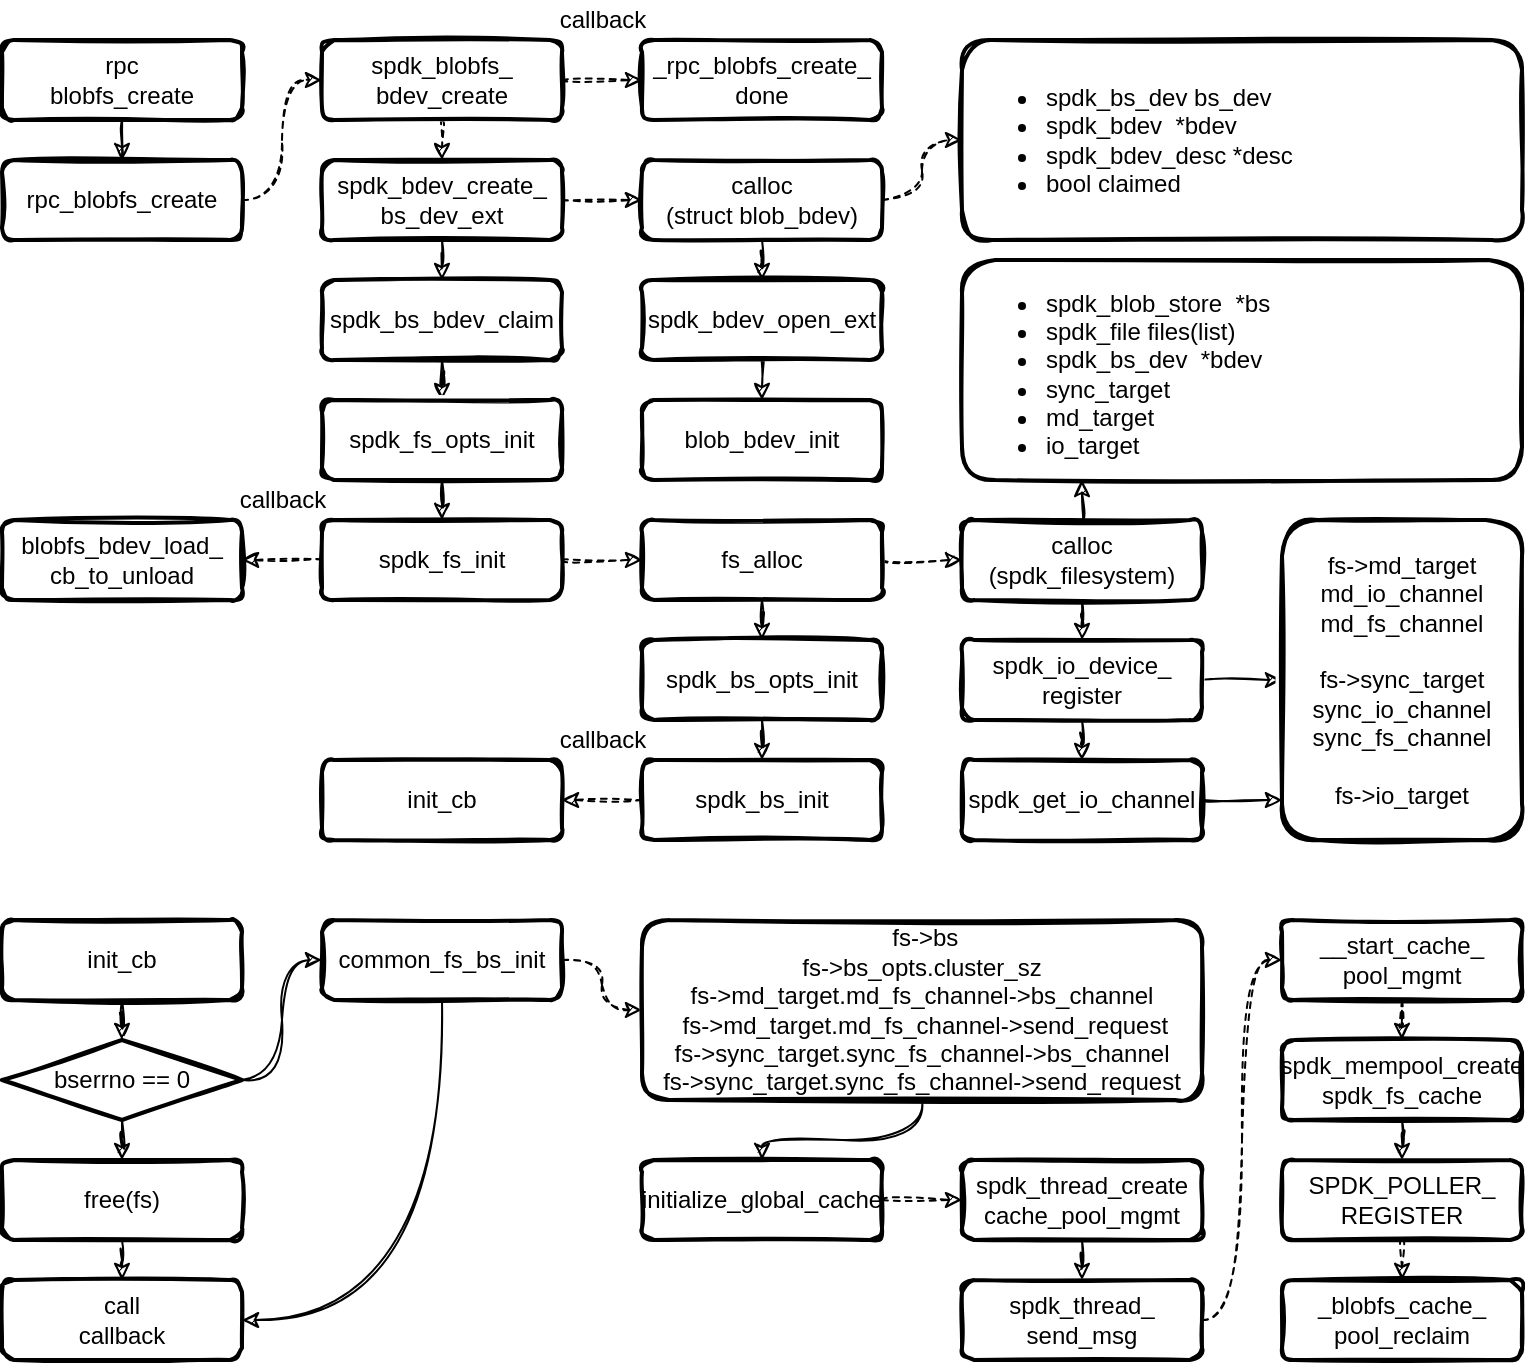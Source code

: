<mxfile version="14.8.5" type="github" pages="2">
  <diagram id="WHQ_RBcpOM1Yk_y1ZLSz" name="blobfs_create">
    <mxGraphModel dx="981" dy="637" grid="1" gridSize="10" guides="1" tooltips="1" connect="1" arrows="1" fold="1" page="1" pageScale="1" pageWidth="827" pageHeight="1169" math="0" shadow="0">
      <root>
        <mxCell id="0" />
        <mxCell id="1" parent="0" />
        <mxCell id="EF4rXDULYMqn-kAos5Xa-50" value="" style="rounded=1;whiteSpace=wrap;html=1;strokeWidth=2;fillWeight=1;hachureGap=4;hachureAngle=45;sketch=1;fillColor=#FFFFFF;" vertex="1" parent="1">
          <mxGeometry x="520" y="150" width="280" height="110" as="geometry" />
        </mxCell>
        <mxCell id="EF4rXDULYMqn-kAos5Xa-29" value="" style="rounded=1;whiteSpace=wrap;html=1;strokeWidth=2;fillWeight=1;hachureGap=4;hachureAngle=45;sketch=1;fillColor=#FFFFFF;" vertex="1" parent="1">
          <mxGeometry x="520" y="40" width="280" height="100" as="geometry" />
        </mxCell>
        <mxCell id="EF4rXDULYMqn-kAos5Xa-3" style="edgeStyle=orthogonalEdgeStyle;rounded=0;orthogonalLoop=1;jettySize=auto;html=1;entryX=0.5;entryY=0;entryDx=0;entryDy=0;sketch=1;" edge="1" parent="1" source="EF4rXDULYMqn-kAos5Xa-1" target="EF4rXDULYMqn-kAos5Xa-2">
          <mxGeometry relative="1" as="geometry" />
        </mxCell>
        <mxCell id="EF4rXDULYMqn-kAos5Xa-1" value="rpc&lt;br&gt;blobfs_create" style="rounded=1;whiteSpace=wrap;html=1;strokeWidth=2;fillWeight=1;hachureGap=4;hachureAngle=45;sketch=1;fillColor=#FFFFFF;" vertex="1" parent="1">
          <mxGeometry x="40" y="40" width="120" height="40" as="geometry" />
        </mxCell>
        <mxCell id="EF4rXDULYMqn-kAos5Xa-5" style="edgeStyle=orthogonalEdgeStyle;rounded=0;sketch=1;orthogonalLoop=1;jettySize=auto;html=1;entryX=0;entryY=0.5;entryDx=0;entryDy=0;curved=1;dashed=1;" edge="1" parent="1" source="EF4rXDULYMqn-kAos5Xa-2" target="EF4rXDULYMqn-kAos5Xa-4">
          <mxGeometry relative="1" as="geometry" />
        </mxCell>
        <mxCell id="EF4rXDULYMqn-kAos5Xa-2" value="rpc_blobfs_create" style="rounded=1;whiteSpace=wrap;html=1;strokeWidth=2;fillWeight=1;hachureGap=4;hachureAngle=45;sketch=1;fillColor=#FFFFFF;" vertex="1" parent="1">
          <mxGeometry x="40" y="100" width="120" height="40" as="geometry" />
        </mxCell>
        <mxCell id="EF4rXDULYMqn-kAos5Xa-7" style="edgeStyle=orthogonalEdgeStyle;curved=1;rounded=0;sketch=1;orthogonalLoop=1;jettySize=auto;html=1;entryX=0;entryY=0.5;entryDx=0;entryDy=0;dashed=1;" edge="1" parent="1" source="EF4rXDULYMqn-kAos5Xa-4" target="EF4rXDULYMqn-kAos5Xa-6">
          <mxGeometry relative="1" as="geometry" />
        </mxCell>
        <mxCell id="EF4rXDULYMqn-kAos5Xa-10" style="edgeStyle=orthogonalEdgeStyle;curved=1;rounded=0;sketch=1;orthogonalLoop=1;jettySize=auto;html=1;entryX=0.5;entryY=0;entryDx=0;entryDy=0;dashed=1;" edge="1" parent="1" source="EF4rXDULYMqn-kAos5Xa-4">
          <mxGeometry relative="1" as="geometry">
            <mxPoint x="260" y="100" as="targetPoint" />
          </mxGeometry>
        </mxCell>
        <mxCell id="EF4rXDULYMqn-kAos5Xa-4" value="spdk_blobfs_&lt;br&gt;bdev_create" style="rounded=1;whiteSpace=wrap;html=1;strokeWidth=2;fillWeight=1;hachureGap=4;hachureAngle=45;sketch=1;fillColor=#FFFFFF;" vertex="1" parent="1">
          <mxGeometry x="200" y="40" width="120" height="40" as="geometry" />
        </mxCell>
        <mxCell id="EF4rXDULYMqn-kAos5Xa-6" value="_rpc_blobfs_create_&lt;br&gt;done" style="rounded=1;whiteSpace=wrap;html=1;strokeWidth=2;fillWeight=1;hachureGap=4;hachureAngle=45;sketch=1;fillColor=#FFFFFF;" vertex="1" parent="1">
          <mxGeometry x="360" y="40" width="120" height="40" as="geometry" />
        </mxCell>
        <mxCell id="EF4rXDULYMqn-kAos5Xa-8" value="callback" style="text;html=1;align=center;verticalAlign=middle;resizable=0;points=[];autosize=1;strokeColor=none;" vertex="1" parent="1">
          <mxGeometry x="310" y="20" width="60" height="20" as="geometry" />
        </mxCell>
        <mxCell id="EF4rXDULYMqn-kAos5Xa-16" style="edgeStyle=orthogonalEdgeStyle;curved=1;rounded=0;sketch=1;orthogonalLoop=1;jettySize=auto;html=1;entryX=0.5;entryY=0;entryDx=0;entryDy=0;" edge="1" parent="1" source="EF4rXDULYMqn-kAos5Xa-11" target="EF4rXDULYMqn-kAos5Xa-13">
          <mxGeometry relative="1" as="geometry" />
        </mxCell>
        <mxCell id="EF4rXDULYMqn-kAos5Xa-23" style="edgeStyle=orthogonalEdgeStyle;curved=1;rounded=0;sketch=1;orthogonalLoop=1;jettySize=auto;html=1;entryX=0;entryY=0.5;entryDx=0;entryDy=0;dashed=1;" edge="1" parent="1" source="EF4rXDULYMqn-kAos5Xa-11" target="EF4rXDULYMqn-kAos5Xa-22">
          <mxGeometry relative="1" as="geometry" />
        </mxCell>
        <mxCell id="EF4rXDULYMqn-kAos5Xa-11" value="spdk_bdev_create_&lt;br&gt;bs_dev_ext" style="rounded=1;whiteSpace=wrap;html=1;strokeWidth=2;fillWeight=1;hachureGap=4;hachureAngle=45;sketch=1;fillColor=#FFFFFF;" vertex="1" parent="1">
          <mxGeometry x="200" y="100" width="120" height="40" as="geometry" />
        </mxCell>
        <mxCell id="EF4rXDULYMqn-kAos5Xa-17" style="edgeStyle=orthogonalEdgeStyle;curved=1;rounded=0;sketch=1;orthogonalLoop=1;jettySize=auto;html=1;entryX=0.5;entryY=0;entryDx=0;entryDy=0;" edge="1" parent="1" source="EF4rXDULYMqn-kAos5Xa-13" target="EF4rXDULYMqn-kAos5Xa-14">
          <mxGeometry relative="1" as="geometry" />
        </mxCell>
        <mxCell id="EF4rXDULYMqn-kAos5Xa-13" value="spdk_bs_bdev_claim" style="rounded=1;whiteSpace=wrap;html=1;strokeWidth=2;fillWeight=1;hachureGap=4;hachureAngle=45;sketch=1;fillColor=#FFFFFF;" vertex="1" parent="1">
          <mxGeometry x="200" y="160" width="120" height="40" as="geometry" />
        </mxCell>
        <mxCell id="EF4rXDULYMqn-kAos5Xa-18" style="edgeStyle=orthogonalEdgeStyle;curved=1;rounded=0;sketch=1;orthogonalLoop=1;jettySize=auto;html=1;entryX=0.5;entryY=0;entryDx=0;entryDy=0;" edge="1" parent="1" source="EF4rXDULYMqn-kAos5Xa-14" target="EF4rXDULYMqn-kAos5Xa-15">
          <mxGeometry relative="1" as="geometry" />
        </mxCell>
        <mxCell id="EF4rXDULYMqn-kAos5Xa-14" value="spdk_fs_opts_init" style="rounded=1;whiteSpace=wrap;html=1;strokeWidth=2;fillWeight=1;hachureGap=4;hachureAngle=45;sketch=1;fillColor=#FFFFFF;" vertex="1" parent="1">
          <mxGeometry x="200" y="220" width="120" height="40" as="geometry" />
        </mxCell>
        <mxCell id="EF4rXDULYMqn-kAos5Xa-20" style="edgeStyle=orthogonalEdgeStyle;curved=1;rounded=0;sketch=1;orthogonalLoop=1;jettySize=auto;html=1;entryX=1;entryY=0.5;entryDx=0;entryDy=0;dashed=1;" edge="1" parent="1" source="EF4rXDULYMqn-kAos5Xa-15" target="EF4rXDULYMqn-kAos5Xa-19">
          <mxGeometry relative="1" as="geometry" />
        </mxCell>
        <mxCell id="EF4rXDULYMqn-kAos5Xa-32" style="edgeStyle=orthogonalEdgeStyle;curved=1;rounded=0;sketch=1;orthogonalLoop=1;jettySize=auto;html=1;entryX=0;entryY=0.5;entryDx=0;entryDy=0;dashed=1;" edge="1" parent="1" source="EF4rXDULYMqn-kAos5Xa-15" target="EF4rXDULYMqn-kAos5Xa-31">
          <mxGeometry relative="1" as="geometry" />
        </mxCell>
        <mxCell id="EF4rXDULYMqn-kAos5Xa-15" value="spdk_fs_init" style="rounded=1;whiteSpace=wrap;html=1;strokeWidth=2;fillWeight=1;hachureGap=4;hachureAngle=45;sketch=1;fillColor=#FFFFFF;" vertex="1" parent="1">
          <mxGeometry x="200" y="280" width="120" height="40" as="geometry" />
        </mxCell>
        <mxCell id="EF4rXDULYMqn-kAos5Xa-19" value="blobfs_bdev_load_&lt;br&gt;cb_to_unload" style="rounded=1;whiteSpace=wrap;html=1;strokeWidth=2;fillWeight=1;hachureGap=4;hachureAngle=45;sketch=1;fillColor=#FFFFFF;" vertex="1" parent="1">
          <mxGeometry x="40" y="280" width="120" height="40" as="geometry" />
        </mxCell>
        <mxCell id="EF4rXDULYMqn-kAos5Xa-21" value="callback" style="text;html=1;align=center;verticalAlign=middle;resizable=0;points=[];autosize=1;strokeColor=none;" vertex="1" parent="1">
          <mxGeometry x="150" y="260" width="60" height="20" as="geometry" />
        </mxCell>
        <mxCell id="EF4rXDULYMqn-kAos5Xa-25" style="edgeStyle=orthogonalEdgeStyle;curved=1;rounded=0;sketch=1;orthogonalLoop=1;jettySize=auto;html=1;entryX=0.5;entryY=0;entryDx=0;entryDy=0;" edge="1" parent="1" source="EF4rXDULYMqn-kAos5Xa-22" target="EF4rXDULYMqn-kAos5Xa-24">
          <mxGeometry relative="1" as="geometry" />
        </mxCell>
        <mxCell id="EF4rXDULYMqn-kAos5Xa-30" style="edgeStyle=orthogonalEdgeStyle;curved=1;rounded=0;sketch=1;orthogonalLoop=1;jettySize=auto;html=1;entryX=0;entryY=0.5;entryDx=0;entryDy=0;dashed=1;" edge="1" parent="1" source="EF4rXDULYMqn-kAos5Xa-22" target="EF4rXDULYMqn-kAos5Xa-28">
          <mxGeometry relative="1" as="geometry" />
        </mxCell>
        <mxCell id="EF4rXDULYMqn-kAos5Xa-22" value="calloc&lt;br&gt;(struct blob_bdev)" style="rounded=1;whiteSpace=wrap;html=1;strokeWidth=2;fillWeight=1;hachureGap=4;hachureAngle=45;sketch=1;fillColor=#FFFFFF;" vertex="1" parent="1">
          <mxGeometry x="360" y="100" width="120" height="40" as="geometry" />
        </mxCell>
        <mxCell id="EF4rXDULYMqn-kAos5Xa-27" style="edgeStyle=orthogonalEdgeStyle;curved=1;rounded=0;sketch=1;orthogonalLoop=1;jettySize=auto;html=1;" edge="1" parent="1" source="EF4rXDULYMqn-kAos5Xa-24">
          <mxGeometry relative="1" as="geometry">
            <mxPoint x="420" y="220" as="targetPoint" />
          </mxGeometry>
        </mxCell>
        <mxCell id="EF4rXDULYMqn-kAos5Xa-24" value="spdk_bdev_open_ext" style="rounded=1;whiteSpace=wrap;html=1;strokeWidth=2;fillWeight=1;hachureGap=4;hachureAngle=45;sketch=1;fillColor=#FFFFFF;" vertex="1" parent="1">
          <mxGeometry x="360" y="160" width="120" height="40" as="geometry" />
        </mxCell>
        <mxCell id="EF4rXDULYMqn-kAos5Xa-26" value="blob_bdev_init" style="rounded=1;whiteSpace=wrap;html=1;strokeWidth=2;fillWeight=1;hachureGap=4;hachureAngle=45;sketch=1;fillColor=#FFFFFF;" vertex="1" parent="1">
          <mxGeometry x="360" y="220" width="120" height="40" as="geometry" />
        </mxCell>
        <mxCell id="EF4rXDULYMqn-kAos5Xa-28" value="&lt;ul&gt;&lt;li&gt;spdk_bs_dev bs_dev&lt;br&gt;&lt;/li&gt;&lt;li&gt;spdk_bdev&amp;nbsp; *bdev&lt;br&gt;&lt;/li&gt;&lt;li&gt;spdk_bdev_desc *desc&lt;br&gt;&lt;/li&gt;&lt;li&gt;bool claimed&lt;br&gt;&lt;/li&gt;&lt;/ul&gt;" style="text;strokeColor=none;fillColor=none;html=1;whiteSpace=wrap;verticalAlign=middle;overflow=hidden;fillWeight=1;hachureGap=4;" vertex="1" parent="1">
          <mxGeometry x="520" y="40" width="280" height="100" as="geometry" />
        </mxCell>
        <mxCell id="EF4rXDULYMqn-kAos5Xa-34" style="edgeStyle=orthogonalEdgeStyle;curved=1;rounded=0;sketch=1;orthogonalLoop=1;jettySize=auto;html=1;entryX=0.5;entryY=0;entryDx=0;entryDy=0;" edge="1" parent="1" source="EF4rXDULYMqn-kAos5Xa-31" target="EF4rXDULYMqn-kAos5Xa-33">
          <mxGeometry relative="1" as="geometry" />
        </mxCell>
        <mxCell id="EF4rXDULYMqn-kAos5Xa-42" style="edgeStyle=orthogonalEdgeStyle;curved=1;rounded=0;sketch=1;orthogonalLoop=1;jettySize=auto;html=1;dashed=1;" edge="1" parent="1" source="EF4rXDULYMqn-kAos5Xa-31" target="EF4rXDULYMqn-kAos5Xa-41">
          <mxGeometry relative="1" as="geometry" />
        </mxCell>
        <mxCell id="EF4rXDULYMqn-kAos5Xa-31" value="fs_alloc" style="rounded=1;whiteSpace=wrap;html=1;strokeWidth=2;fillWeight=1;hachureGap=4;hachureAngle=45;sketch=1;fillColor=#FFFFFF;" vertex="1" parent="1">
          <mxGeometry x="360" y="280" width="120" height="40" as="geometry" />
        </mxCell>
        <mxCell id="EF4rXDULYMqn-kAos5Xa-36" style="edgeStyle=orthogonalEdgeStyle;curved=1;rounded=0;sketch=1;orthogonalLoop=1;jettySize=auto;html=1;entryX=0.5;entryY=0;entryDx=0;entryDy=0;" edge="1" parent="1" source="EF4rXDULYMqn-kAos5Xa-33" target="EF4rXDULYMqn-kAos5Xa-35">
          <mxGeometry relative="1" as="geometry" />
        </mxCell>
        <mxCell id="EF4rXDULYMqn-kAos5Xa-33" value="spdk_bs_opts_init" style="rounded=1;whiteSpace=wrap;html=1;strokeWidth=2;fillWeight=1;hachureGap=4;hachureAngle=45;sketch=1;fillColor=#FFFFFF;" vertex="1" parent="1">
          <mxGeometry x="360" y="340" width="120" height="40" as="geometry" />
        </mxCell>
        <mxCell id="EF4rXDULYMqn-kAos5Xa-38" style="edgeStyle=orthogonalEdgeStyle;curved=1;rounded=0;sketch=1;orthogonalLoop=1;jettySize=auto;html=1;entryX=1;entryY=0.5;entryDx=0;entryDy=0;dashed=1;" edge="1" parent="1" source="EF4rXDULYMqn-kAos5Xa-35" target="EF4rXDULYMqn-kAos5Xa-37">
          <mxGeometry relative="1" as="geometry" />
        </mxCell>
        <mxCell id="EF4rXDULYMqn-kAos5Xa-35" value="spdk_bs_init" style="rounded=1;whiteSpace=wrap;html=1;strokeWidth=2;fillWeight=1;hachureGap=4;hachureAngle=45;sketch=1;fillColor=#FFFFFF;" vertex="1" parent="1">
          <mxGeometry x="360" y="400" width="120" height="40" as="geometry" />
        </mxCell>
        <mxCell id="EF4rXDULYMqn-kAos5Xa-37" value="init_cb" style="rounded=1;whiteSpace=wrap;html=1;strokeWidth=2;fillWeight=1;hachureGap=4;hachureAngle=45;sketch=1;fillColor=#FFFFFF;" vertex="1" parent="1">
          <mxGeometry x="200" y="400" width="120" height="40" as="geometry" />
        </mxCell>
        <mxCell id="EF4rXDULYMqn-kAos5Xa-39" value="callback" style="text;html=1;align=center;verticalAlign=middle;resizable=0;points=[];autosize=1;strokeColor=none;" vertex="1" parent="1">
          <mxGeometry x="310" y="380" width="60" height="20" as="geometry" />
        </mxCell>
        <mxCell id="EF4rXDULYMqn-kAos5Xa-40" value="&lt;ul&gt;&lt;li&gt;spdk_blob_store&amp;nbsp; *bs&lt;br&gt;&lt;/li&gt;&lt;li&gt;spdk_file files(list)&lt;/li&gt;&lt;li&gt;spdk_bs_dev&amp;nbsp; *bdev&lt;br&gt;&lt;/li&gt;&lt;li&gt;sync_target&lt;br&gt;&lt;/li&gt;&lt;li&gt;md_target&lt;br&gt;&lt;/li&gt;&lt;li&gt;io_target&lt;br&gt;&lt;/li&gt;&lt;/ul&gt;" style="text;strokeColor=none;fillColor=none;html=1;whiteSpace=wrap;verticalAlign=middle;overflow=hidden;fillWeight=1;hachureGap=4;" vertex="1" parent="1">
          <mxGeometry x="520" y="150" width="280" height="110" as="geometry" />
        </mxCell>
        <mxCell id="EF4rXDULYMqn-kAos5Xa-46" style="edgeStyle=orthogonalEdgeStyle;curved=1;rounded=0;sketch=1;orthogonalLoop=1;jettySize=auto;html=1;entryX=0.5;entryY=0;entryDx=0;entryDy=0;" edge="1" parent="1" source="EF4rXDULYMqn-kAos5Xa-41" target="EF4rXDULYMqn-kAos5Xa-43">
          <mxGeometry relative="1" as="geometry" />
        </mxCell>
        <mxCell id="EF4rXDULYMqn-kAos5Xa-51" style="edgeStyle=orthogonalEdgeStyle;curved=1;rounded=0;sketch=1;orthogonalLoop=1;jettySize=auto;html=1;" edge="1" parent="1" source="EF4rXDULYMqn-kAos5Xa-41">
          <mxGeometry relative="1" as="geometry">
            <mxPoint x="580" y="260" as="targetPoint" />
          </mxGeometry>
        </mxCell>
        <mxCell id="EF4rXDULYMqn-kAos5Xa-41" value="calloc&lt;br&gt;(spdk_filesystem)" style="rounded=1;whiteSpace=wrap;html=1;strokeWidth=2;fillWeight=1;hachureGap=4;hachureAngle=45;sketch=1;fillColor=#FFFFFF;" vertex="1" parent="1">
          <mxGeometry x="520" y="280" width="120" height="40" as="geometry" />
        </mxCell>
        <mxCell id="EF4rXDULYMqn-kAos5Xa-45" style="edgeStyle=orthogonalEdgeStyle;curved=1;rounded=0;sketch=1;orthogonalLoop=1;jettySize=auto;html=1;entryX=0.5;entryY=0;entryDx=0;entryDy=0;" edge="1" parent="1" source="EF4rXDULYMqn-kAos5Xa-43" target="EF4rXDULYMqn-kAos5Xa-44">
          <mxGeometry relative="1" as="geometry" />
        </mxCell>
        <mxCell id="EF4rXDULYMqn-kAos5Xa-48" style="edgeStyle=orthogonalEdgeStyle;curved=1;rounded=0;sketch=1;orthogonalLoop=1;jettySize=auto;html=1;entryX=0;entryY=0.5;entryDx=0;entryDy=0;" edge="1" parent="1" source="EF4rXDULYMqn-kAos5Xa-43" target="EF4rXDULYMqn-kAos5Xa-47">
          <mxGeometry relative="1" as="geometry" />
        </mxCell>
        <mxCell id="EF4rXDULYMqn-kAos5Xa-43" value="spdk_io_device_&lt;br&gt;register" style="rounded=1;whiteSpace=wrap;html=1;strokeWidth=2;fillWeight=1;hachureGap=4;hachureAngle=45;sketch=1;fillColor=#FFFFFF;" vertex="1" parent="1">
          <mxGeometry x="520" y="340" width="120" height="40" as="geometry" />
        </mxCell>
        <mxCell id="EF4rXDULYMqn-kAos5Xa-49" style="edgeStyle=orthogonalEdgeStyle;curved=1;rounded=0;sketch=1;orthogonalLoop=1;jettySize=auto;html=1;entryX=0;entryY=0.875;entryDx=0;entryDy=0;entryPerimeter=0;" edge="1" parent="1" source="EF4rXDULYMqn-kAos5Xa-44" target="EF4rXDULYMqn-kAos5Xa-47">
          <mxGeometry relative="1" as="geometry" />
        </mxCell>
        <mxCell id="EF4rXDULYMqn-kAos5Xa-44" value="spdk_get_io_channel" style="rounded=1;whiteSpace=wrap;html=1;strokeWidth=2;fillWeight=1;hachureGap=4;hachureAngle=45;sketch=1;fillColor=#FFFFFF;" vertex="1" parent="1">
          <mxGeometry x="520" y="400" width="120" height="40" as="geometry" />
        </mxCell>
        <mxCell id="EF4rXDULYMqn-kAos5Xa-47" value="fs-&amp;gt;md_target&lt;br&gt;md_io_channel&lt;br&gt;md_fs_channel&lt;br&gt;&lt;br&gt;fs-&amp;gt;sync_target&lt;br&gt;sync_io_channel&lt;br&gt;sync_fs_channel&lt;br&gt;&lt;br&gt;fs-&amp;gt;io_target" style="rounded=1;whiteSpace=wrap;html=1;strokeWidth=2;fillWeight=1;hachureGap=4;hachureAngle=45;sketch=1;fillColor=#FFFFFF;" vertex="1" parent="1">
          <mxGeometry x="680" y="280" width="120" height="160" as="geometry" />
        </mxCell>
        <mxCell id="EF4rXDULYMqn-kAos5Xa-54" style="edgeStyle=orthogonalEdgeStyle;curved=1;rounded=0;sketch=1;orthogonalLoop=1;jettySize=auto;html=1;entryX=0.5;entryY=0;entryDx=0;entryDy=0;" edge="1" parent="1" source="EF4rXDULYMqn-kAos5Xa-52" target="EF4rXDULYMqn-kAos5Xa-53">
          <mxGeometry relative="1" as="geometry" />
        </mxCell>
        <mxCell id="EF4rXDULYMqn-kAos5Xa-52" value="init_cb" style="rounded=1;whiteSpace=wrap;html=1;strokeWidth=2;fillWeight=1;hachureGap=4;hachureAngle=45;sketch=1;fillColor=#FFFFFF;" vertex="1" parent="1">
          <mxGeometry x="40" y="480" width="120" height="40" as="geometry" />
        </mxCell>
        <mxCell id="EF4rXDULYMqn-kAos5Xa-56" style="edgeStyle=orthogonalEdgeStyle;curved=1;rounded=0;sketch=1;orthogonalLoop=1;jettySize=auto;html=1;entryX=0.5;entryY=0;entryDx=0;entryDy=0;" edge="1" parent="1" source="EF4rXDULYMqn-kAos5Xa-53" target="EF4rXDULYMqn-kAos5Xa-55">
          <mxGeometry relative="1" as="geometry" />
        </mxCell>
        <mxCell id="EF4rXDULYMqn-kAos5Xa-60" style="edgeStyle=orthogonalEdgeStyle;curved=1;rounded=0;sketch=1;orthogonalLoop=1;jettySize=auto;html=1;entryX=0;entryY=0.5;entryDx=0;entryDy=0;" edge="1" parent="1" source="EF4rXDULYMqn-kAos5Xa-53" target="EF4rXDULYMqn-kAos5Xa-59">
          <mxGeometry relative="1" as="geometry" />
        </mxCell>
        <mxCell id="EF4rXDULYMqn-kAos5Xa-53" value="bserrno == 0" style="rhombus;whiteSpace=wrap;html=1;strokeWidth=2;fillWeight=-1;hachureGap=8;fillStyle=cross-hatch;sketch=1;fillColor=#FFFFFF;" vertex="1" parent="1">
          <mxGeometry x="40" y="540" width="120" height="40" as="geometry" />
        </mxCell>
        <mxCell id="EF4rXDULYMqn-kAos5Xa-58" style="edgeStyle=orthogonalEdgeStyle;curved=1;rounded=0;sketch=1;orthogonalLoop=1;jettySize=auto;html=1;entryX=0.5;entryY=0;entryDx=0;entryDy=0;" edge="1" parent="1" source="EF4rXDULYMqn-kAos5Xa-55" target="EF4rXDULYMqn-kAos5Xa-57">
          <mxGeometry relative="1" as="geometry" />
        </mxCell>
        <mxCell id="EF4rXDULYMqn-kAos5Xa-55" value="free(fs)" style="rounded=1;whiteSpace=wrap;html=1;strokeWidth=2;fillWeight=1;hachureGap=4;hachureAngle=45;sketch=1;fillColor=#FFFFFF;" vertex="1" parent="1">
          <mxGeometry x="40" y="600" width="120" height="40" as="geometry" />
        </mxCell>
        <mxCell id="EF4rXDULYMqn-kAos5Xa-57" value="call&lt;br&gt;callback" style="rounded=1;whiteSpace=wrap;html=1;strokeWidth=2;fillWeight=1;hachureGap=4;hachureAngle=45;sketch=1;fillColor=#FFFFFF;" vertex="1" parent="1">
          <mxGeometry x="40" y="660" width="120" height="40" as="geometry" />
        </mxCell>
        <mxCell id="EF4rXDULYMqn-kAos5Xa-61" style="edgeStyle=orthogonalEdgeStyle;curved=1;rounded=0;sketch=1;orthogonalLoop=1;jettySize=auto;html=1;entryX=1;entryY=0.5;entryDx=0;entryDy=0;exitX=0.5;exitY=1;exitDx=0;exitDy=0;" edge="1" parent="1" source="EF4rXDULYMqn-kAos5Xa-59" target="EF4rXDULYMqn-kAos5Xa-57">
          <mxGeometry relative="1" as="geometry" />
        </mxCell>
        <mxCell id="EF4rXDULYMqn-kAos5Xa-65" style="edgeStyle=orthogonalEdgeStyle;curved=1;rounded=0;sketch=1;orthogonalLoop=1;jettySize=auto;html=1;dashed=1;" edge="1" parent="1" source="EF4rXDULYMqn-kAos5Xa-59" target="EF4rXDULYMqn-kAos5Xa-62">
          <mxGeometry relative="1" as="geometry" />
        </mxCell>
        <mxCell id="EF4rXDULYMqn-kAos5Xa-59" value="common_fs_bs_init" style="rounded=1;whiteSpace=wrap;html=1;strokeWidth=2;fillWeight=1;hachureGap=4;hachureAngle=45;sketch=1;fillColor=#FFFFFF;" vertex="1" parent="1">
          <mxGeometry x="200" y="480" width="120" height="40" as="geometry" />
        </mxCell>
        <mxCell id="EF4rXDULYMqn-kAos5Xa-64" style="edgeStyle=orthogonalEdgeStyle;curved=1;rounded=0;sketch=1;orthogonalLoop=1;jettySize=auto;html=1;entryX=0.5;entryY=0;entryDx=0;entryDy=0;" edge="1" parent="1" source="EF4rXDULYMqn-kAos5Xa-62" target="EF4rXDULYMqn-kAos5Xa-63">
          <mxGeometry relative="1" as="geometry" />
        </mxCell>
        <mxCell id="EF4rXDULYMqn-kAos5Xa-62" value="&amp;nbsp;fs-&amp;gt;bs&lt;br&gt;fs-&amp;gt;bs_opts.cluster_sz&lt;br&gt;fs-&amp;gt;md_target.md_fs_channel-&amp;gt;bs_channel&lt;br&gt;&amp;nbsp;fs-&amp;gt;md_target.md_fs_channel-&amp;gt;send_request&lt;br&gt;fs-&amp;gt;sync_target.sync_fs_channel-&amp;gt;bs_channel&lt;br&gt;fs-&amp;gt;sync_target.sync_fs_channel-&amp;gt;send_request" style="rounded=1;whiteSpace=wrap;html=1;strokeWidth=2;fillWeight=1;hachureGap=4;hachureAngle=45;sketch=1;fillColor=#FFFFFF;" vertex="1" parent="1">
          <mxGeometry x="360" y="480" width="280" height="90" as="geometry" />
        </mxCell>
        <mxCell id="EF4rXDULYMqn-kAos5Xa-67" style="edgeStyle=orthogonalEdgeStyle;curved=1;rounded=0;sketch=1;orthogonalLoop=1;jettySize=auto;html=1;dashed=1;" edge="1" parent="1" source="EF4rXDULYMqn-kAos5Xa-63" target="EF4rXDULYMqn-kAos5Xa-66">
          <mxGeometry relative="1" as="geometry" />
        </mxCell>
        <mxCell id="EF4rXDULYMqn-kAos5Xa-63" value="initialize_global_cache" style="rounded=1;whiteSpace=wrap;html=1;strokeWidth=2;fillWeight=1;hachureGap=4;hachureAngle=45;sketch=1;fillColor=#FFFFFF;" vertex="1" parent="1">
          <mxGeometry x="360" y="600" width="120" height="40" as="geometry" />
        </mxCell>
        <mxCell id="EF4rXDULYMqn-kAos5Xa-69" style="edgeStyle=orthogonalEdgeStyle;curved=1;rounded=0;sketch=1;orthogonalLoop=1;jettySize=auto;html=1;entryX=0.5;entryY=0;entryDx=0;entryDy=0;" edge="1" parent="1" source="EF4rXDULYMqn-kAos5Xa-66" target="EF4rXDULYMqn-kAos5Xa-68">
          <mxGeometry relative="1" as="geometry" />
        </mxCell>
        <mxCell id="EF4rXDULYMqn-kAos5Xa-66" value="spdk_thread_create&lt;br&gt;cache_pool_mgmt" style="rounded=1;whiteSpace=wrap;html=1;strokeWidth=2;fillWeight=1;hachureGap=4;hachureAngle=45;sketch=1;fillColor=#FFFFFF;" vertex="1" parent="1">
          <mxGeometry x="520" y="600" width="120" height="40" as="geometry" />
        </mxCell>
        <mxCell id="EF4rXDULYMqn-kAos5Xa-71" style="edgeStyle=orthogonalEdgeStyle;curved=1;rounded=0;sketch=1;orthogonalLoop=1;jettySize=auto;html=1;dashed=1;entryX=0;entryY=0.5;entryDx=0;entryDy=0;" edge="1" parent="1" source="EF4rXDULYMqn-kAos5Xa-68" target="EF4rXDULYMqn-kAos5Xa-70">
          <mxGeometry relative="1" as="geometry" />
        </mxCell>
        <mxCell id="EF4rXDULYMqn-kAos5Xa-68" value="spdk_thread_&lt;br&gt;send_msg" style="rounded=1;whiteSpace=wrap;html=1;strokeWidth=2;fillWeight=1;hachureGap=4;hachureAngle=45;sketch=1;fillColor=#FFFFFF;" vertex="1" parent="1">
          <mxGeometry x="520" y="660" width="120" height="40" as="geometry" />
        </mxCell>
        <mxCell id="EF4rXDULYMqn-kAos5Xa-73" style="edgeStyle=orthogonalEdgeStyle;curved=1;rounded=0;sketch=1;orthogonalLoop=1;jettySize=auto;html=1;dashed=1;" edge="1" parent="1" source="EF4rXDULYMqn-kAos5Xa-70" target="EF4rXDULYMqn-kAos5Xa-72">
          <mxGeometry relative="1" as="geometry" />
        </mxCell>
        <mxCell id="EF4rXDULYMqn-kAos5Xa-70" value="__start_cache_&lt;br&gt;pool_mgmt" style="rounded=1;whiteSpace=wrap;html=1;strokeWidth=2;fillWeight=1;hachureGap=4;hachureAngle=45;sketch=1;fillColor=#FFFFFF;" vertex="1" parent="1">
          <mxGeometry x="680" y="480" width="120" height="40" as="geometry" />
        </mxCell>
        <mxCell id="EF4rXDULYMqn-kAos5Xa-75" style="edgeStyle=orthogonalEdgeStyle;curved=1;rounded=0;sketch=1;orthogonalLoop=1;jettySize=auto;html=1;" edge="1" parent="1" source="EF4rXDULYMqn-kAos5Xa-72" target="EF4rXDULYMqn-kAos5Xa-74">
          <mxGeometry relative="1" as="geometry" />
        </mxCell>
        <mxCell id="EF4rXDULYMqn-kAos5Xa-72" value="spdk_mempool_create&lt;br&gt;spdk_fs_cache" style="rounded=1;whiteSpace=wrap;html=1;strokeWidth=2;fillWeight=1;hachureGap=4;hachureAngle=45;sketch=1;fillColor=#FFFFFF;" vertex="1" parent="1">
          <mxGeometry x="680" y="540" width="120" height="40" as="geometry" />
        </mxCell>
        <mxCell id="EF4rXDULYMqn-kAos5Xa-77" style="edgeStyle=orthogonalEdgeStyle;curved=1;rounded=0;sketch=1;orthogonalLoop=1;jettySize=auto;html=1;dashed=1;" edge="1" parent="1" source="EF4rXDULYMqn-kAos5Xa-74">
          <mxGeometry relative="1" as="geometry">
            <mxPoint x="740" y="660" as="targetPoint" />
          </mxGeometry>
        </mxCell>
        <mxCell id="EF4rXDULYMqn-kAos5Xa-74" value="SPDK_POLLER_&lt;br&gt;REGISTER" style="rounded=1;whiteSpace=wrap;html=1;strokeWidth=2;fillWeight=1;hachureGap=4;hachureAngle=45;sketch=1;fillColor=#FFFFFF;" vertex="1" parent="1">
          <mxGeometry x="680" y="600" width="120" height="40" as="geometry" />
        </mxCell>
        <mxCell id="EF4rXDULYMqn-kAos5Xa-76" value="_blobfs_cache_&lt;br&gt;pool_reclaim" style="rounded=1;whiteSpace=wrap;html=1;strokeWidth=2;fillWeight=1;hachureGap=4;hachureAngle=45;sketch=1;fillColor=#FFFFFF;" vertex="1" parent="1">
          <mxGeometry x="680" y="660" width="120" height="40" as="geometry" />
        </mxCell>
      </root>
    </mxGraphModel>
  </diagram>
  <diagram id="8WlWOIOJ5MYTnmwKCrdr" name="blobfs_io">
    <mxGraphModel dx="813" dy="528" grid="1" gridSize="10" guides="1" tooltips="1" connect="1" arrows="1" fold="1" page="1" pageScale="1" pageWidth="827" pageHeight="1169" math="0" shadow="0">
      <root>
        <mxCell id="i-a28RcleeFceosmSgBh-0" />
        <mxCell id="i-a28RcleeFceosmSgBh-1" parent="i-a28RcleeFceosmSgBh-0" />
      </root>
    </mxGraphModel>
  </diagram>
</mxfile>
